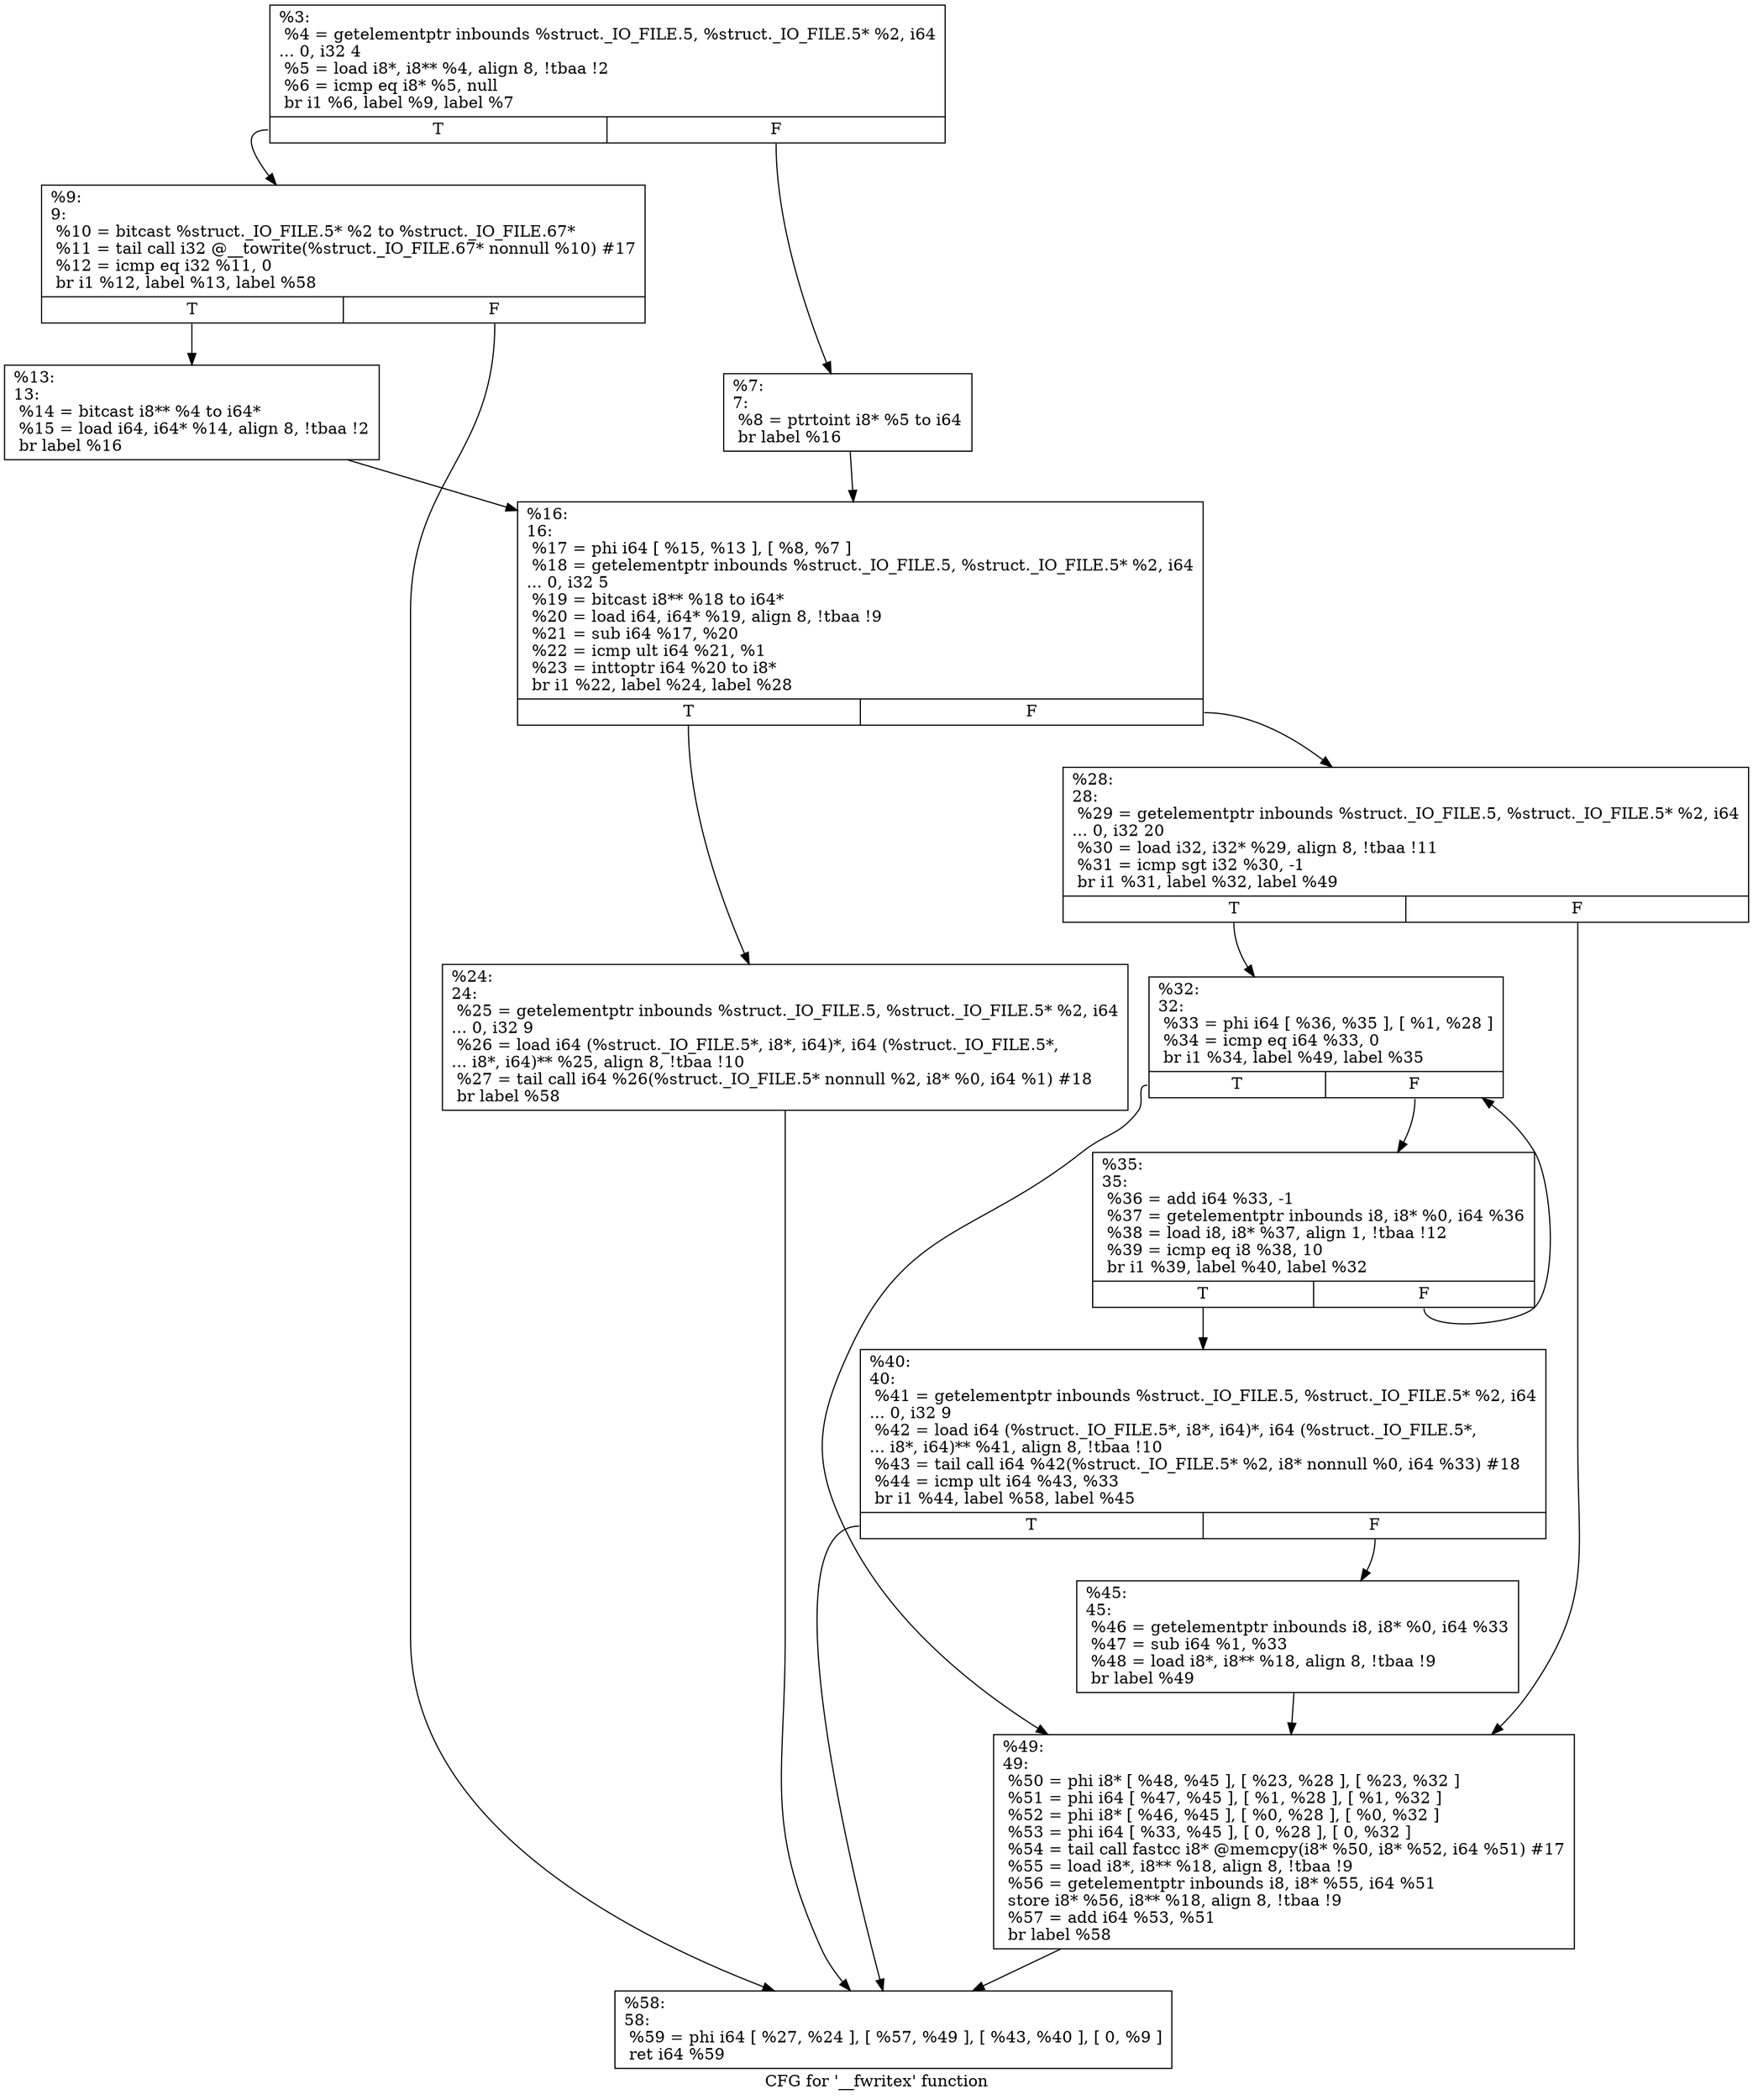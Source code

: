 digraph "CFG for '__fwritex' function" {
	label="CFG for '__fwritex' function";

	Node0x103a330 [shape=record,label="{%3:\l  %4 = getelementptr inbounds %struct._IO_FILE.5, %struct._IO_FILE.5* %2, i64\l... 0, i32 4\l  %5 = load i8*, i8** %4, align 8, !tbaa !2\l  %6 = icmp eq i8* %5, null\l  br i1 %6, label %9, label %7\l|{<s0>T|<s1>F}}"];
	Node0x103a330:s0 -> Node0x103a5f0;
	Node0x103a330:s1 -> Node0x103a5a0;
	Node0x103a5a0 [shape=record,label="{%7:\l7:                                                \l  %8 = ptrtoint i8* %5 to i64\l  br label %16\l}"];
	Node0x103a5a0 -> Node0x103a690;
	Node0x103a5f0 [shape=record,label="{%9:\l9:                                                \l  %10 = bitcast %struct._IO_FILE.5* %2 to %struct._IO_FILE.67*\l  %11 = tail call i32 @__towrite(%struct._IO_FILE.67* nonnull %10) #17\l  %12 = icmp eq i32 %11, 0\l  br i1 %12, label %13, label %58\l|{<s0>T|<s1>F}}"];
	Node0x103a5f0:s0 -> Node0x103a640;
	Node0x103a5f0:s1 -> Node0x103a910;
	Node0x103a640 [shape=record,label="{%13:\l13:                                               \l  %14 = bitcast i8** %4 to i64*\l  %15 = load i64, i64* %14, align 8, !tbaa !2\l  br label %16\l}"];
	Node0x103a640 -> Node0x103a690;
	Node0x103a690 [shape=record,label="{%16:\l16:                                               \l  %17 = phi i64 [ %15, %13 ], [ %8, %7 ]\l  %18 = getelementptr inbounds %struct._IO_FILE.5, %struct._IO_FILE.5* %2, i64\l... 0, i32 5\l  %19 = bitcast i8** %18 to i64*\l  %20 = load i64, i64* %19, align 8, !tbaa !9\l  %21 = sub i64 %17, %20\l  %22 = icmp ult i64 %21, %1\l  %23 = inttoptr i64 %20 to i8*\l  br i1 %22, label %24, label %28\l|{<s0>T|<s1>F}}"];
	Node0x103a690:s0 -> Node0x103a6e0;
	Node0x103a690:s1 -> Node0x103a730;
	Node0x103a6e0 [shape=record,label="{%24:\l24:                                               \l  %25 = getelementptr inbounds %struct._IO_FILE.5, %struct._IO_FILE.5* %2, i64\l... 0, i32 9\l  %26 = load i64 (%struct._IO_FILE.5*, i8*, i64)*, i64 (%struct._IO_FILE.5*,\l... i8*, i64)** %25, align 8, !tbaa !10\l  %27 = tail call i64 %26(%struct._IO_FILE.5* nonnull %2, i8* %0, i64 %1) #18\l  br label %58\l}"];
	Node0x103a6e0 -> Node0x103a910;
	Node0x103a730 [shape=record,label="{%28:\l28:                                               \l  %29 = getelementptr inbounds %struct._IO_FILE.5, %struct._IO_FILE.5* %2, i64\l... 0, i32 20\l  %30 = load i32, i32* %29, align 8, !tbaa !11\l  %31 = icmp sgt i32 %30, -1\l  br i1 %31, label %32, label %49\l|{<s0>T|<s1>F}}"];
	Node0x103a730:s0 -> Node0x103a780;
	Node0x103a730:s1 -> Node0x103a8c0;
	Node0x103a780 [shape=record,label="{%32:\l32:                                               \l  %33 = phi i64 [ %36, %35 ], [ %1, %28 ]\l  %34 = icmp eq i64 %33, 0\l  br i1 %34, label %49, label %35\l|{<s0>T|<s1>F}}"];
	Node0x103a780:s0 -> Node0x103a8c0;
	Node0x103a780:s1 -> Node0x103a7d0;
	Node0x103a7d0 [shape=record,label="{%35:\l35:                                               \l  %36 = add i64 %33, -1\l  %37 = getelementptr inbounds i8, i8* %0, i64 %36\l  %38 = load i8, i8* %37, align 1, !tbaa !12\l  %39 = icmp eq i8 %38, 10\l  br i1 %39, label %40, label %32\l|{<s0>T|<s1>F}}"];
	Node0x103a7d0:s0 -> Node0x103a820;
	Node0x103a7d0:s1 -> Node0x103a780;
	Node0x103a820 [shape=record,label="{%40:\l40:                                               \l  %41 = getelementptr inbounds %struct._IO_FILE.5, %struct._IO_FILE.5* %2, i64\l... 0, i32 9\l  %42 = load i64 (%struct._IO_FILE.5*, i8*, i64)*, i64 (%struct._IO_FILE.5*,\l... i8*, i64)** %41, align 8, !tbaa !10\l  %43 = tail call i64 %42(%struct._IO_FILE.5* %2, i8* nonnull %0, i64 %33) #18\l  %44 = icmp ult i64 %43, %33\l  br i1 %44, label %58, label %45\l|{<s0>T|<s1>F}}"];
	Node0x103a820:s0 -> Node0x103a910;
	Node0x103a820:s1 -> Node0x103a870;
	Node0x103a870 [shape=record,label="{%45:\l45:                                               \l  %46 = getelementptr inbounds i8, i8* %0, i64 %33\l  %47 = sub i64 %1, %33\l  %48 = load i8*, i8** %18, align 8, !tbaa !9\l  br label %49\l}"];
	Node0x103a870 -> Node0x103a8c0;
	Node0x103a8c0 [shape=record,label="{%49:\l49:                                               \l  %50 = phi i8* [ %48, %45 ], [ %23, %28 ], [ %23, %32 ]\l  %51 = phi i64 [ %47, %45 ], [ %1, %28 ], [ %1, %32 ]\l  %52 = phi i8* [ %46, %45 ], [ %0, %28 ], [ %0, %32 ]\l  %53 = phi i64 [ %33, %45 ], [ 0, %28 ], [ 0, %32 ]\l  %54 = tail call fastcc i8* @memcpy(i8* %50, i8* %52, i64 %51) #17\l  %55 = load i8*, i8** %18, align 8, !tbaa !9\l  %56 = getelementptr inbounds i8, i8* %55, i64 %51\l  store i8* %56, i8** %18, align 8, !tbaa !9\l  %57 = add i64 %53, %51\l  br label %58\l}"];
	Node0x103a8c0 -> Node0x103a910;
	Node0x103a910 [shape=record,label="{%58:\l58:                                               \l  %59 = phi i64 [ %27, %24 ], [ %57, %49 ], [ %43, %40 ], [ 0, %9 ]\l  ret i64 %59\l}"];
}
